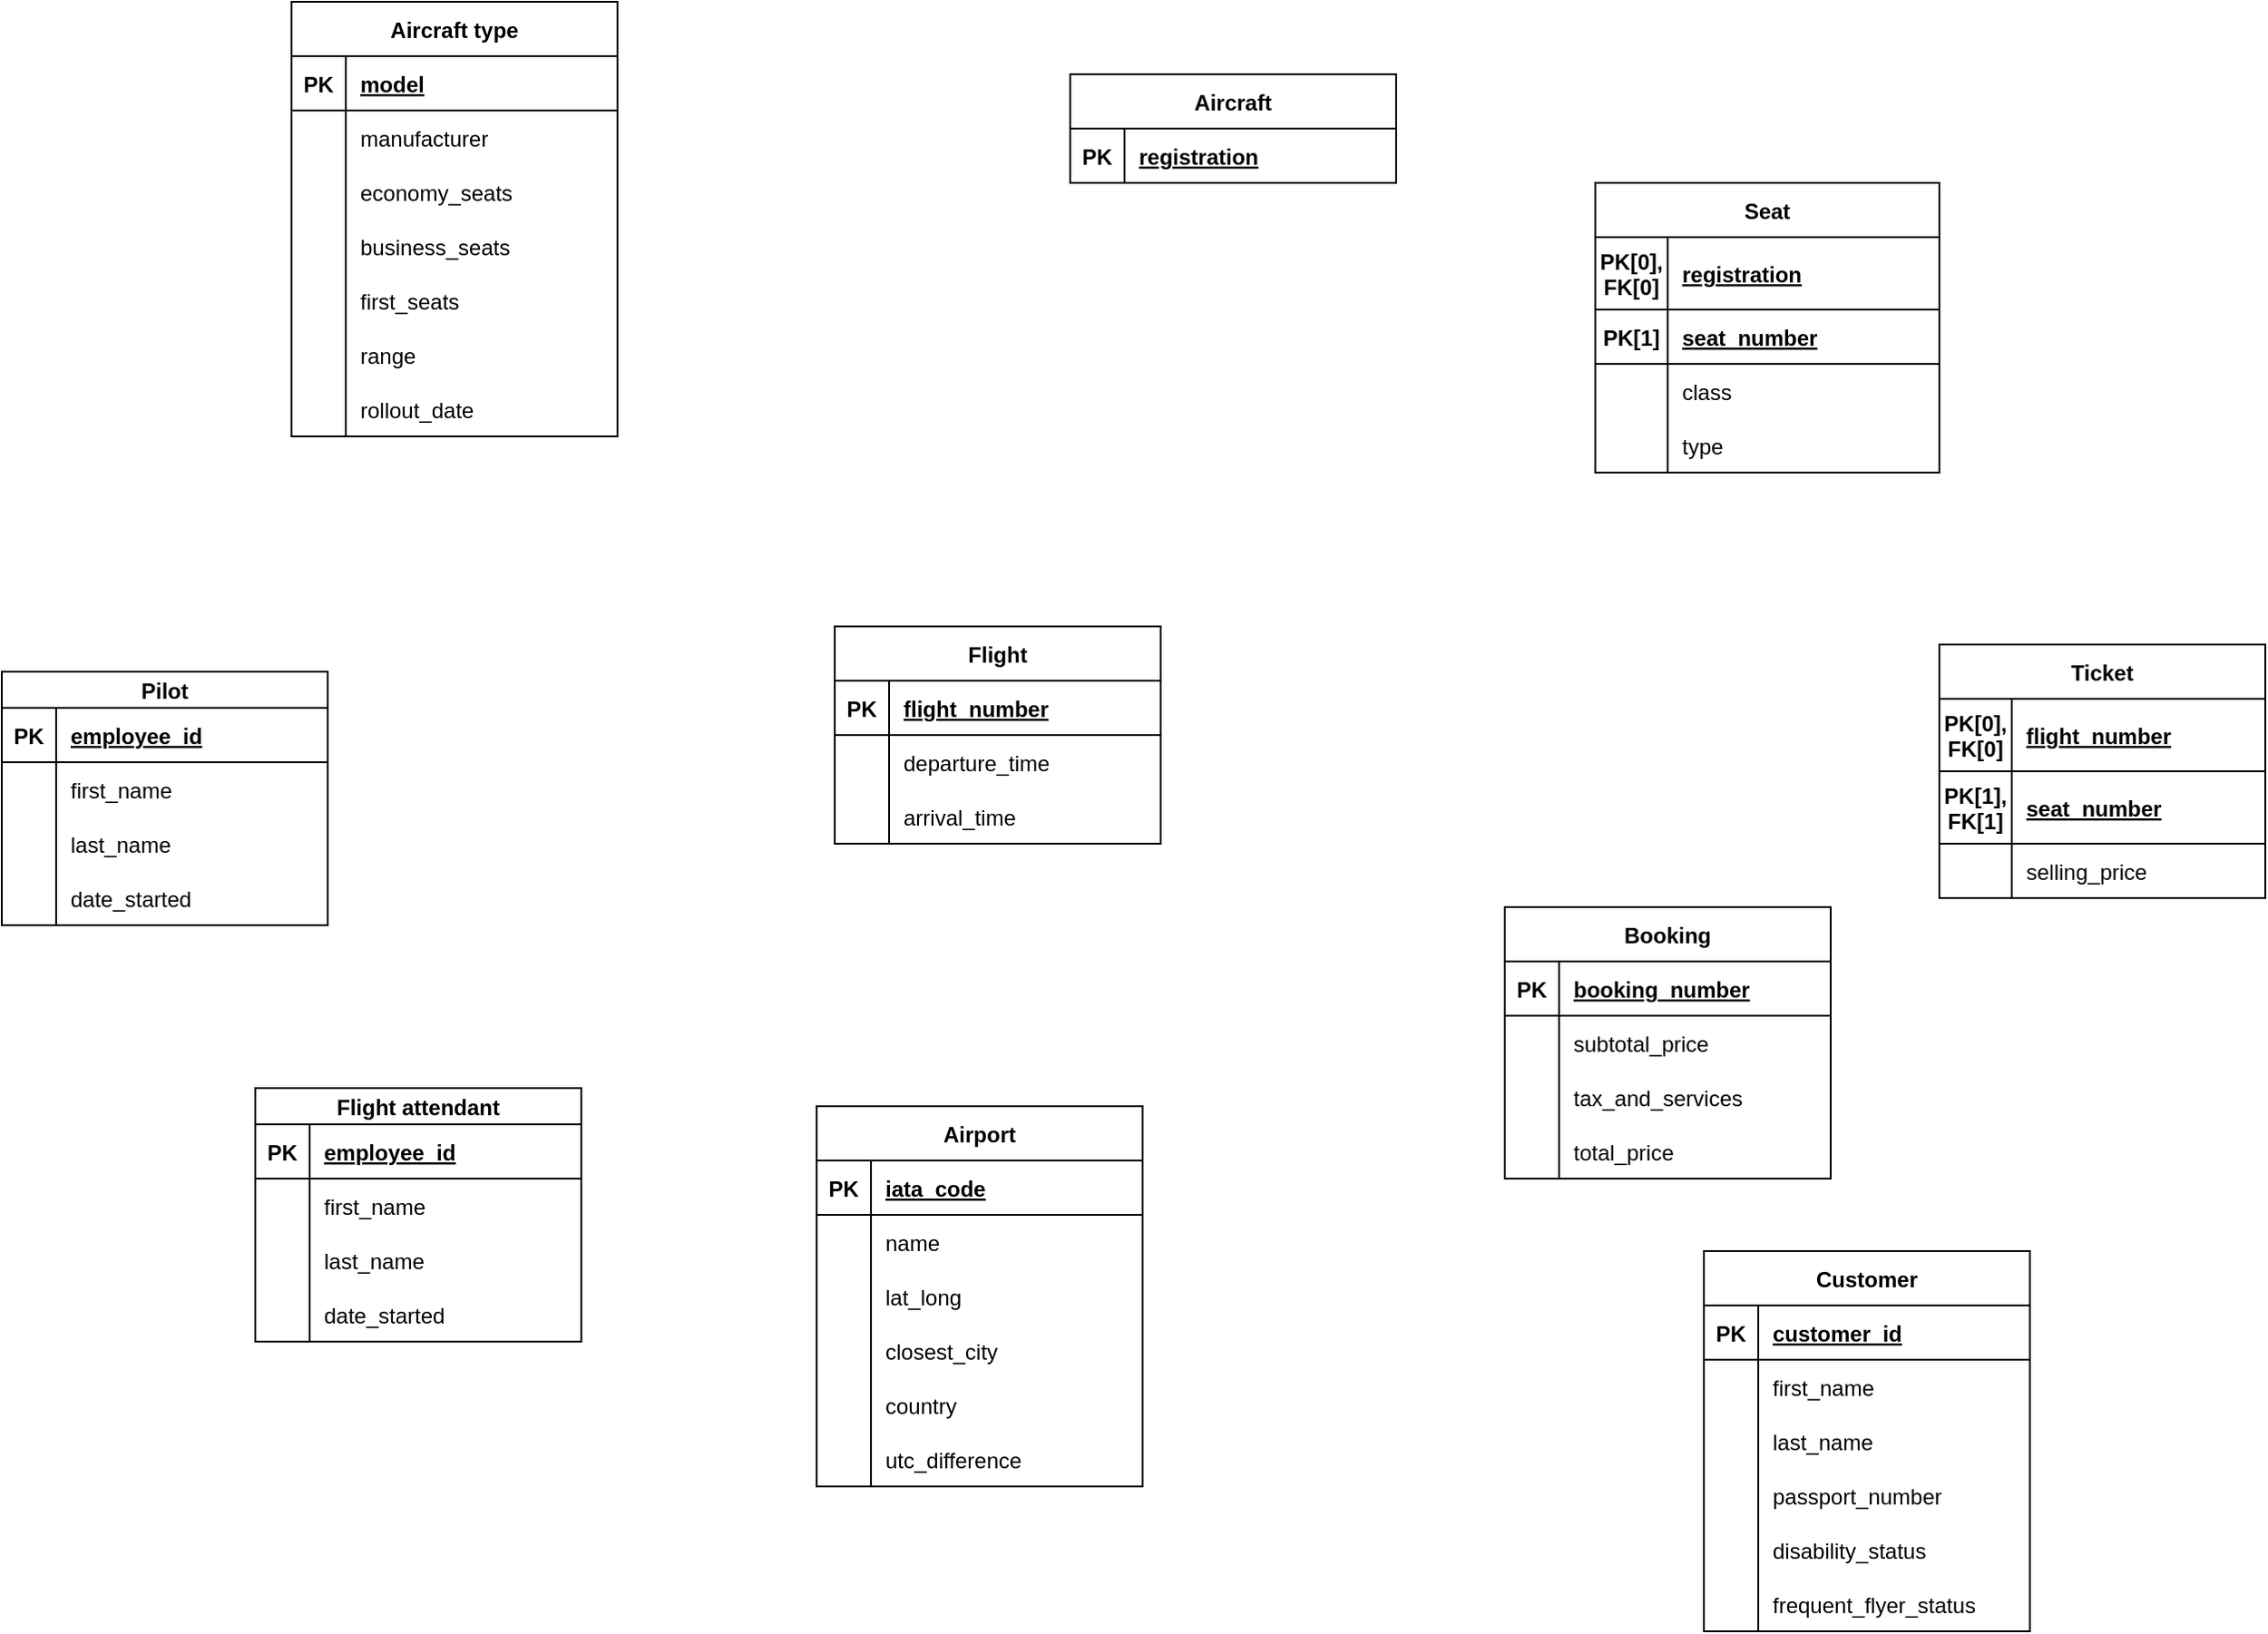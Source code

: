 <mxfile version="13.8.0" type="github">
  <diagram id="R2lEEEUBdFMjLlhIrx00" name="Page-1">
    <mxGraphModel dx="1206" dy="675" grid="1" gridSize="10" guides="1" tooltips="1" connect="1" arrows="1" fold="1" page="1" pageScale="1" pageWidth="1654" pageHeight="1169" math="0" shadow="0" extFonts="Permanent Marker^https://fonts.googleapis.com/css?family=Permanent+Marker">
      <root>
        <mxCell id="0" />
        <mxCell id="1" parent="0" />
        <mxCell id="omaE2LV8dUg3B53Vwz0E-132" value="Ticket" style="shape=table;startSize=30;container=1;collapsible=1;childLayout=tableLayout;fixedRows=1;rowLines=0;fontStyle=1;align=center;resizeLast=1;" vertex="1" parent="1">
          <mxGeometry x="1390" y="595" width="180" height="140" as="geometry" />
        </mxCell>
        <mxCell id="omaE2LV8dUg3B53Vwz0E-133" value="" style="shape=partialRectangle;collapsible=0;dropTarget=0;pointerEvents=0;fillColor=none;top=0;left=0;bottom=1;right=0;points=[[0,0.5],[1,0.5]];portConstraint=eastwest;" vertex="1" parent="omaE2LV8dUg3B53Vwz0E-132">
          <mxGeometry y="30" width="180" height="40" as="geometry" />
        </mxCell>
        <mxCell id="omaE2LV8dUg3B53Vwz0E-134" value="PK[0],&#xa;FK[0]" style="shape=partialRectangle;connectable=0;fillColor=none;top=0;left=0;bottom=0;right=0;fontStyle=1;overflow=hidden;" vertex="1" parent="omaE2LV8dUg3B53Vwz0E-133">
          <mxGeometry width="40" height="40" as="geometry" />
        </mxCell>
        <mxCell id="omaE2LV8dUg3B53Vwz0E-135" value="flight_number" style="shape=partialRectangle;connectable=0;fillColor=none;top=0;left=0;bottom=0;right=0;align=left;spacingLeft=6;fontStyle=5;overflow=hidden;" vertex="1" parent="omaE2LV8dUg3B53Vwz0E-133">
          <mxGeometry x="40" width="140" height="40" as="geometry" />
        </mxCell>
        <mxCell id="omaE2LV8dUg3B53Vwz0E-148" style="shape=partialRectangle;collapsible=0;dropTarget=0;pointerEvents=0;fillColor=none;top=0;left=0;bottom=1;right=0;points=[[0,0.5],[1,0.5]];portConstraint=eastwest;" vertex="1" parent="omaE2LV8dUg3B53Vwz0E-132">
          <mxGeometry y="70" width="180" height="40" as="geometry" />
        </mxCell>
        <mxCell id="omaE2LV8dUg3B53Vwz0E-149" value="PK[1],&#xa;FK[1]" style="shape=partialRectangle;connectable=0;fillColor=none;top=0;left=0;bottom=0;right=0;fontStyle=1;overflow=hidden;" vertex="1" parent="omaE2LV8dUg3B53Vwz0E-148">
          <mxGeometry width="40" height="40" as="geometry" />
        </mxCell>
        <mxCell id="omaE2LV8dUg3B53Vwz0E-150" value="seat_number" style="shape=partialRectangle;connectable=0;fillColor=none;top=0;left=0;bottom=0;right=0;align=left;spacingLeft=6;fontStyle=5;overflow=hidden;" vertex="1" parent="omaE2LV8dUg3B53Vwz0E-148">
          <mxGeometry x="40" width="140" height="40" as="geometry" />
        </mxCell>
        <mxCell id="omaE2LV8dUg3B53Vwz0E-136" value="" style="shape=partialRectangle;collapsible=0;dropTarget=0;pointerEvents=0;fillColor=none;top=0;left=0;bottom=0;right=0;points=[[0,0.5],[1,0.5]];portConstraint=eastwest;" vertex="1" parent="omaE2LV8dUg3B53Vwz0E-132">
          <mxGeometry y="110" width="180" height="30" as="geometry" />
        </mxCell>
        <mxCell id="omaE2LV8dUg3B53Vwz0E-137" value="" style="shape=partialRectangle;connectable=0;fillColor=none;top=0;left=0;bottom=0;right=0;editable=1;overflow=hidden;" vertex="1" parent="omaE2LV8dUg3B53Vwz0E-136">
          <mxGeometry width="40" height="30" as="geometry" />
        </mxCell>
        <mxCell id="omaE2LV8dUg3B53Vwz0E-138" value="selling_price" style="shape=partialRectangle;connectable=0;fillColor=none;top=0;left=0;bottom=0;right=0;align=left;spacingLeft=6;overflow=hidden;" vertex="1" parent="omaE2LV8dUg3B53Vwz0E-136">
          <mxGeometry x="40" width="140" height="30" as="geometry" />
        </mxCell>
        <mxCell id="omaE2LV8dUg3B53Vwz0E-151" value="Booking" style="shape=table;startSize=30;container=1;collapsible=1;childLayout=tableLayout;fixedRows=1;rowLines=0;fontStyle=1;align=center;resizeLast=1;" vertex="1" parent="1">
          <mxGeometry x="1150" y="740" width="180" height="150" as="geometry" />
        </mxCell>
        <mxCell id="omaE2LV8dUg3B53Vwz0E-152" value="" style="shape=partialRectangle;collapsible=0;dropTarget=0;pointerEvents=0;fillColor=none;top=0;left=0;bottom=1;right=0;points=[[0,0.5],[1,0.5]];portConstraint=eastwest;" vertex="1" parent="omaE2LV8dUg3B53Vwz0E-151">
          <mxGeometry y="30" width="180" height="30" as="geometry" />
        </mxCell>
        <mxCell id="omaE2LV8dUg3B53Vwz0E-153" value="PK" style="shape=partialRectangle;connectable=0;fillColor=none;top=0;left=0;bottom=0;right=0;fontStyle=1;overflow=hidden;" vertex="1" parent="omaE2LV8dUg3B53Vwz0E-152">
          <mxGeometry width="30" height="30" as="geometry" />
        </mxCell>
        <mxCell id="omaE2LV8dUg3B53Vwz0E-154" value="booking_number" style="shape=partialRectangle;connectable=0;fillColor=none;top=0;left=0;bottom=0;right=0;align=left;spacingLeft=6;fontStyle=5;overflow=hidden;" vertex="1" parent="omaE2LV8dUg3B53Vwz0E-152">
          <mxGeometry x="30" width="150" height="30" as="geometry" />
        </mxCell>
        <mxCell id="omaE2LV8dUg3B53Vwz0E-155" value="" style="shape=partialRectangle;collapsible=0;dropTarget=0;pointerEvents=0;fillColor=none;top=0;left=0;bottom=0;right=0;points=[[0,0.5],[1,0.5]];portConstraint=eastwest;" vertex="1" parent="omaE2LV8dUg3B53Vwz0E-151">
          <mxGeometry y="60" width="180" height="30" as="geometry" />
        </mxCell>
        <mxCell id="omaE2LV8dUg3B53Vwz0E-156" value="" style="shape=partialRectangle;connectable=0;fillColor=none;top=0;left=0;bottom=0;right=0;editable=1;overflow=hidden;" vertex="1" parent="omaE2LV8dUg3B53Vwz0E-155">
          <mxGeometry width="30" height="30" as="geometry" />
        </mxCell>
        <mxCell id="omaE2LV8dUg3B53Vwz0E-157" value="subtotal_price" style="shape=partialRectangle;connectable=0;fillColor=none;top=0;left=0;bottom=0;right=0;align=left;spacingLeft=6;overflow=hidden;" vertex="1" parent="omaE2LV8dUg3B53Vwz0E-155">
          <mxGeometry x="30" width="150" height="30" as="geometry" />
        </mxCell>
        <mxCell id="omaE2LV8dUg3B53Vwz0E-158" value="" style="shape=partialRectangle;collapsible=0;dropTarget=0;pointerEvents=0;fillColor=none;top=0;left=0;bottom=0;right=0;points=[[0,0.5],[1,0.5]];portConstraint=eastwest;" vertex="1" parent="omaE2LV8dUg3B53Vwz0E-151">
          <mxGeometry y="90" width="180" height="30" as="geometry" />
        </mxCell>
        <mxCell id="omaE2LV8dUg3B53Vwz0E-159" value="" style="shape=partialRectangle;connectable=0;fillColor=none;top=0;left=0;bottom=0;right=0;editable=1;overflow=hidden;" vertex="1" parent="omaE2LV8dUg3B53Vwz0E-158">
          <mxGeometry width="30" height="30" as="geometry" />
        </mxCell>
        <mxCell id="omaE2LV8dUg3B53Vwz0E-160" value="tax_and_services" style="shape=partialRectangle;connectable=0;fillColor=none;top=0;left=0;bottom=0;right=0;align=left;spacingLeft=6;overflow=hidden;" vertex="1" parent="omaE2LV8dUg3B53Vwz0E-158">
          <mxGeometry x="30" width="150" height="30" as="geometry" />
        </mxCell>
        <mxCell id="omaE2LV8dUg3B53Vwz0E-161" value="" style="shape=partialRectangle;collapsible=0;dropTarget=0;pointerEvents=0;fillColor=none;top=0;left=0;bottom=0;right=0;points=[[0,0.5],[1,0.5]];portConstraint=eastwest;" vertex="1" parent="omaE2LV8dUg3B53Vwz0E-151">
          <mxGeometry y="120" width="180" height="30" as="geometry" />
        </mxCell>
        <mxCell id="omaE2LV8dUg3B53Vwz0E-162" value="" style="shape=partialRectangle;connectable=0;fillColor=none;top=0;left=0;bottom=0;right=0;editable=1;overflow=hidden;" vertex="1" parent="omaE2LV8dUg3B53Vwz0E-161">
          <mxGeometry width="30" height="30" as="geometry" />
        </mxCell>
        <mxCell id="omaE2LV8dUg3B53Vwz0E-163" value="total_price" style="shape=partialRectangle;connectable=0;fillColor=none;top=0;left=0;bottom=0;right=0;align=left;spacingLeft=6;overflow=hidden;" vertex="1" parent="omaE2LV8dUg3B53Vwz0E-161">
          <mxGeometry x="30" width="150" height="30" as="geometry" />
        </mxCell>
        <mxCell id="omaE2LV8dUg3B53Vwz0E-70" value="Aircraft" style="shape=table;startSize=30;container=1;collapsible=1;childLayout=tableLayout;fixedRows=1;rowLines=0;fontStyle=1;align=center;resizeLast=1;" vertex="1" parent="1">
          <mxGeometry x="910" y="280" width="180" height="60" as="geometry" />
        </mxCell>
        <mxCell id="omaE2LV8dUg3B53Vwz0E-71" value="" style="shape=partialRectangle;collapsible=0;dropTarget=0;pointerEvents=0;fillColor=none;top=0;left=0;bottom=1;right=0;points=[[0,0.5],[1,0.5]];portConstraint=eastwest;" vertex="1" parent="omaE2LV8dUg3B53Vwz0E-70">
          <mxGeometry y="30" width="180" height="30" as="geometry" />
        </mxCell>
        <mxCell id="omaE2LV8dUg3B53Vwz0E-72" value="PK" style="shape=partialRectangle;connectable=0;fillColor=none;top=0;left=0;bottom=0;right=0;fontStyle=1;overflow=hidden;" vertex="1" parent="omaE2LV8dUg3B53Vwz0E-71">
          <mxGeometry width="30" height="30" as="geometry" />
        </mxCell>
        <mxCell id="omaE2LV8dUg3B53Vwz0E-73" value="registration" style="shape=partialRectangle;connectable=0;fillColor=none;top=0;left=0;bottom=0;right=0;align=left;spacingLeft=6;fontStyle=5;overflow=hidden;" vertex="1" parent="omaE2LV8dUg3B53Vwz0E-71">
          <mxGeometry x="30" width="150" height="30" as="geometry" />
        </mxCell>
        <mxCell id="omaE2LV8dUg3B53Vwz0E-51" value="Aircraft type" style="shape=table;startSize=30;container=1;collapsible=1;childLayout=tableLayout;fixedRows=1;rowLines=0;fontStyle=1;align=center;resizeLast=1;" vertex="1" parent="1">
          <mxGeometry x="480" y="240" width="180" height="240" as="geometry" />
        </mxCell>
        <mxCell id="omaE2LV8dUg3B53Vwz0E-52" value="" style="shape=partialRectangle;collapsible=0;dropTarget=0;pointerEvents=0;fillColor=none;top=0;left=0;bottom=1;right=0;points=[[0,0.5],[1,0.5]];portConstraint=eastwest;" vertex="1" parent="omaE2LV8dUg3B53Vwz0E-51">
          <mxGeometry y="30" width="180" height="30" as="geometry" />
        </mxCell>
        <mxCell id="omaE2LV8dUg3B53Vwz0E-53" value="PK" style="shape=partialRectangle;connectable=0;fillColor=none;top=0;left=0;bottom=0;right=0;fontStyle=1;overflow=hidden;" vertex="1" parent="omaE2LV8dUg3B53Vwz0E-52">
          <mxGeometry width="30" height="30" as="geometry" />
        </mxCell>
        <mxCell id="omaE2LV8dUg3B53Vwz0E-54" value="model" style="shape=partialRectangle;connectable=0;fillColor=none;top=0;left=0;bottom=0;right=0;align=left;spacingLeft=6;fontStyle=5;overflow=hidden;" vertex="1" parent="omaE2LV8dUg3B53Vwz0E-52">
          <mxGeometry x="30" width="150" height="30" as="geometry" />
        </mxCell>
        <mxCell id="omaE2LV8dUg3B53Vwz0E-55" value="" style="shape=partialRectangle;collapsible=0;dropTarget=0;pointerEvents=0;fillColor=none;top=0;left=0;bottom=0;right=0;points=[[0,0.5],[1,0.5]];portConstraint=eastwest;" vertex="1" parent="omaE2LV8dUg3B53Vwz0E-51">
          <mxGeometry y="60" width="180" height="30" as="geometry" />
        </mxCell>
        <mxCell id="omaE2LV8dUg3B53Vwz0E-56" value="" style="shape=partialRectangle;connectable=0;fillColor=none;top=0;left=0;bottom=0;right=0;editable=1;overflow=hidden;" vertex="1" parent="omaE2LV8dUg3B53Vwz0E-55">
          <mxGeometry width="30" height="30" as="geometry" />
        </mxCell>
        <mxCell id="omaE2LV8dUg3B53Vwz0E-57" value="manufacturer" style="shape=partialRectangle;connectable=0;fillColor=none;top=0;left=0;bottom=0;right=0;align=left;spacingLeft=6;overflow=hidden;" vertex="1" parent="omaE2LV8dUg3B53Vwz0E-55">
          <mxGeometry x="30" width="150" height="30" as="geometry" />
        </mxCell>
        <mxCell id="omaE2LV8dUg3B53Vwz0E-58" value="" style="shape=partialRectangle;collapsible=0;dropTarget=0;pointerEvents=0;fillColor=none;top=0;left=0;bottom=0;right=0;points=[[0,0.5],[1,0.5]];portConstraint=eastwest;" vertex="1" parent="omaE2LV8dUg3B53Vwz0E-51">
          <mxGeometry y="90" width="180" height="30" as="geometry" />
        </mxCell>
        <mxCell id="omaE2LV8dUg3B53Vwz0E-59" value="" style="shape=partialRectangle;connectable=0;fillColor=none;top=0;left=0;bottom=0;right=0;editable=1;overflow=hidden;" vertex="1" parent="omaE2LV8dUg3B53Vwz0E-58">
          <mxGeometry width="30" height="30" as="geometry" />
        </mxCell>
        <mxCell id="omaE2LV8dUg3B53Vwz0E-60" value="economy_seats" style="shape=partialRectangle;connectable=0;fillColor=none;top=0;left=0;bottom=0;right=0;align=left;spacingLeft=6;overflow=hidden;" vertex="1" parent="omaE2LV8dUg3B53Vwz0E-58">
          <mxGeometry x="30" width="150" height="30" as="geometry" />
        </mxCell>
        <mxCell id="omaE2LV8dUg3B53Vwz0E-61" value="" style="shape=partialRectangle;collapsible=0;dropTarget=0;pointerEvents=0;fillColor=none;top=0;left=0;bottom=0;right=0;points=[[0,0.5],[1,0.5]];portConstraint=eastwest;" vertex="1" parent="omaE2LV8dUg3B53Vwz0E-51">
          <mxGeometry y="120" width="180" height="30" as="geometry" />
        </mxCell>
        <mxCell id="omaE2LV8dUg3B53Vwz0E-62" value="" style="shape=partialRectangle;connectable=0;fillColor=none;top=0;left=0;bottom=0;right=0;editable=1;overflow=hidden;" vertex="1" parent="omaE2LV8dUg3B53Vwz0E-61">
          <mxGeometry width="30" height="30" as="geometry" />
        </mxCell>
        <mxCell id="omaE2LV8dUg3B53Vwz0E-63" value="business_seats" style="shape=partialRectangle;connectable=0;fillColor=none;top=0;left=0;bottom=0;right=0;align=left;spacingLeft=6;overflow=hidden;" vertex="1" parent="omaE2LV8dUg3B53Vwz0E-61">
          <mxGeometry x="30" width="150" height="30" as="geometry" />
        </mxCell>
        <mxCell id="omaE2LV8dUg3B53Vwz0E-64" style="shape=partialRectangle;collapsible=0;dropTarget=0;pointerEvents=0;fillColor=none;top=0;left=0;bottom=0;right=0;points=[[0,0.5],[1,0.5]];portConstraint=eastwest;" vertex="1" parent="omaE2LV8dUg3B53Vwz0E-51">
          <mxGeometry y="150" width="180" height="30" as="geometry" />
        </mxCell>
        <mxCell id="omaE2LV8dUg3B53Vwz0E-65" style="shape=partialRectangle;connectable=0;fillColor=none;top=0;left=0;bottom=0;right=0;editable=1;overflow=hidden;" vertex="1" parent="omaE2LV8dUg3B53Vwz0E-64">
          <mxGeometry width="30" height="30" as="geometry" />
        </mxCell>
        <mxCell id="omaE2LV8dUg3B53Vwz0E-66" value="first_seats" style="shape=partialRectangle;connectable=0;fillColor=none;top=0;left=0;bottom=0;right=0;align=left;spacingLeft=6;overflow=hidden;" vertex="1" parent="omaE2LV8dUg3B53Vwz0E-64">
          <mxGeometry x="30" width="150" height="30" as="geometry" />
        </mxCell>
        <mxCell id="omaE2LV8dUg3B53Vwz0E-67" style="shape=partialRectangle;collapsible=0;dropTarget=0;pointerEvents=0;fillColor=none;top=0;left=0;bottom=0;right=0;points=[[0,0.5],[1,0.5]];portConstraint=eastwest;" vertex="1" parent="omaE2LV8dUg3B53Vwz0E-51">
          <mxGeometry y="180" width="180" height="30" as="geometry" />
        </mxCell>
        <mxCell id="omaE2LV8dUg3B53Vwz0E-68" style="shape=partialRectangle;connectable=0;fillColor=none;top=0;left=0;bottom=0;right=0;editable=1;overflow=hidden;" vertex="1" parent="omaE2LV8dUg3B53Vwz0E-67">
          <mxGeometry width="30" height="30" as="geometry" />
        </mxCell>
        <mxCell id="omaE2LV8dUg3B53Vwz0E-69" value="range" style="shape=partialRectangle;connectable=0;fillColor=none;top=0;left=0;bottom=0;right=0;align=left;spacingLeft=6;overflow=hidden;" vertex="1" parent="omaE2LV8dUg3B53Vwz0E-67">
          <mxGeometry x="30" width="150" height="30" as="geometry" />
        </mxCell>
        <mxCell id="omaE2LV8dUg3B53Vwz0E-109" style="shape=partialRectangle;collapsible=0;dropTarget=0;pointerEvents=0;fillColor=none;top=0;left=0;bottom=0;right=0;points=[[0,0.5],[1,0.5]];portConstraint=eastwest;" vertex="1" parent="omaE2LV8dUg3B53Vwz0E-51">
          <mxGeometry y="210" width="180" height="30" as="geometry" />
        </mxCell>
        <mxCell id="omaE2LV8dUg3B53Vwz0E-110" style="shape=partialRectangle;connectable=0;fillColor=none;top=0;left=0;bottom=0;right=0;editable=1;overflow=hidden;" vertex="1" parent="omaE2LV8dUg3B53Vwz0E-109">
          <mxGeometry width="30" height="30" as="geometry" />
        </mxCell>
        <mxCell id="omaE2LV8dUg3B53Vwz0E-111" value="rollout_date" style="shape=partialRectangle;connectable=0;fillColor=none;top=0;left=0;bottom=0;right=0;align=left;spacingLeft=6;overflow=hidden;" vertex="1" parent="omaE2LV8dUg3B53Vwz0E-109">
          <mxGeometry x="30" width="150" height="30" as="geometry" />
        </mxCell>
        <mxCell id="omaE2LV8dUg3B53Vwz0E-164" value="Customer" style="shape=table;startSize=30;container=1;collapsible=1;childLayout=tableLayout;fixedRows=1;rowLines=0;fontStyle=1;align=center;resizeLast=1;" vertex="1" parent="1">
          <mxGeometry x="1260" y="930" width="180" height="210" as="geometry" />
        </mxCell>
        <mxCell id="omaE2LV8dUg3B53Vwz0E-165" value="" style="shape=partialRectangle;collapsible=0;dropTarget=0;pointerEvents=0;fillColor=none;top=0;left=0;bottom=1;right=0;points=[[0,0.5],[1,0.5]];portConstraint=eastwest;" vertex="1" parent="omaE2LV8dUg3B53Vwz0E-164">
          <mxGeometry y="30" width="180" height="30" as="geometry" />
        </mxCell>
        <mxCell id="omaE2LV8dUg3B53Vwz0E-166" value="PK" style="shape=partialRectangle;connectable=0;fillColor=none;top=0;left=0;bottom=0;right=0;fontStyle=1;overflow=hidden;" vertex="1" parent="omaE2LV8dUg3B53Vwz0E-165">
          <mxGeometry width="30" height="30" as="geometry" />
        </mxCell>
        <mxCell id="omaE2LV8dUg3B53Vwz0E-167" value="customer_id" style="shape=partialRectangle;connectable=0;fillColor=none;top=0;left=0;bottom=0;right=0;align=left;spacingLeft=6;fontStyle=5;overflow=hidden;" vertex="1" parent="omaE2LV8dUg3B53Vwz0E-165">
          <mxGeometry x="30" width="150" height="30" as="geometry" />
        </mxCell>
        <mxCell id="omaE2LV8dUg3B53Vwz0E-168" value="" style="shape=partialRectangle;collapsible=0;dropTarget=0;pointerEvents=0;fillColor=none;top=0;left=0;bottom=0;right=0;points=[[0,0.5],[1,0.5]];portConstraint=eastwest;" vertex="1" parent="omaE2LV8dUg3B53Vwz0E-164">
          <mxGeometry y="60" width="180" height="30" as="geometry" />
        </mxCell>
        <mxCell id="omaE2LV8dUg3B53Vwz0E-169" value="" style="shape=partialRectangle;connectable=0;fillColor=none;top=0;left=0;bottom=0;right=0;editable=1;overflow=hidden;" vertex="1" parent="omaE2LV8dUg3B53Vwz0E-168">
          <mxGeometry width="30" height="30" as="geometry" />
        </mxCell>
        <mxCell id="omaE2LV8dUg3B53Vwz0E-170" value="first_name" style="shape=partialRectangle;connectable=0;fillColor=none;top=0;left=0;bottom=0;right=0;align=left;spacingLeft=6;overflow=hidden;" vertex="1" parent="omaE2LV8dUg3B53Vwz0E-168">
          <mxGeometry x="30" width="150" height="30" as="geometry" />
        </mxCell>
        <mxCell id="omaE2LV8dUg3B53Vwz0E-171" value="" style="shape=partialRectangle;collapsible=0;dropTarget=0;pointerEvents=0;fillColor=none;top=0;left=0;bottom=0;right=0;points=[[0,0.5],[1,0.5]];portConstraint=eastwest;" vertex="1" parent="omaE2LV8dUg3B53Vwz0E-164">
          <mxGeometry y="90" width="180" height="30" as="geometry" />
        </mxCell>
        <mxCell id="omaE2LV8dUg3B53Vwz0E-172" value="" style="shape=partialRectangle;connectable=0;fillColor=none;top=0;left=0;bottom=0;right=0;editable=1;overflow=hidden;" vertex="1" parent="omaE2LV8dUg3B53Vwz0E-171">
          <mxGeometry width="30" height="30" as="geometry" />
        </mxCell>
        <mxCell id="omaE2LV8dUg3B53Vwz0E-173" value="last_name" style="shape=partialRectangle;connectable=0;fillColor=none;top=0;left=0;bottom=0;right=0;align=left;spacingLeft=6;overflow=hidden;" vertex="1" parent="omaE2LV8dUg3B53Vwz0E-171">
          <mxGeometry x="30" width="150" height="30" as="geometry" />
        </mxCell>
        <mxCell id="omaE2LV8dUg3B53Vwz0E-174" value="" style="shape=partialRectangle;collapsible=0;dropTarget=0;pointerEvents=0;fillColor=none;top=0;left=0;bottom=0;right=0;points=[[0,0.5],[1,0.5]];portConstraint=eastwest;" vertex="1" parent="omaE2LV8dUg3B53Vwz0E-164">
          <mxGeometry y="120" width="180" height="30" as="geometry" />
        </mxCell>
        <mxCell id="omaE2LV8dUg3B53Vwz0E-175" value="" style="shape=partialRectangle;connectable=0;fillColor=none;top=0;left=0;bottom=0;right=0;editable=1;overflow=hidden;" vertex="1" parent="omaE2LV8dUg3B53Vwz0E-174">
          <mxGeometry width="30" height="30" as="geometry" />
        </mxCell>
        <mxCell id="omaE2LV8dUg3B53Vwz0E-176" value="passport_number" style="shape=partialRectangle;connectable=0;fillColor=none;top=0;left=0;bottom=0;right=0;align=left;spacingLeft=6;overflow=hidden;" vertex="1" parent="omaE2LV8dUg3B53Vwz0E-174">
          <mxGeometry x="30" width="150" height="30" as="geometry" />
        </mxCell>
        <mxCell id="omaE2LV8dUg3B53Vwz0E-177" style="shape=partialRectangle;collapsible=0;dropTarget=0;pointerEvents=0;fillColor=none;top=0;left=0;bottom=0;right=0;points=[[0,0.5],[1,0.5]];portConstraint=eastwest;" vertex="1" parent="omaE2LV8dUg3B53Vwz0E-164">
          <mxGeometry y="150" width="180" height="30" as="geometry" />
        </mxCell>
        <mxCell id="omaE2LV8dUg3B53Vwz0E-178" style="shape=partialRectangle;connectable=0;fillColor=none;top=0;left=0;bottom=0;right=0;editable=1;overflow=hidden;" vertex="1" parent="omaE2LV8dUg3B53Vwz0E-177">
          <mxGeometry width="30" height="30" as="geometry" />
        </mxCell>
        <mxCell id="omaE2LV8dUg3B53Vwz0E-179" value="disability_status" style="shape=partialRectangle;connectable=0;fillColor=none;top=0;left=0;bottom=0;right=0;align=left;spacingLeft=6;overflow=hidden;" vertex="1" parent="omaE2LV8dUg3B53Vwz0E-177">
          <mxGeometry x="30" width="150" height="30" as="geometry" />
        </mxCell>
        <mxCell id="omaE2LV8dUg3B53Vwz0E-180" style="shape=partialRectangle;collapsible=0;dropTarget=0;pointerEvents=0;fillColor=none;top=0;left=0;bottom=0;right=0;points=[[0,0.5],[1,0.5]];portConstraint=eastwest;" vertex="1" parent="omaE2LV8dUg3B53Vwz0E-164">
          <mxGeometry y="180" width="180" height="30" as="geometry" />
        </mxCell>
        <mxCell id="omaE2LV8dUg3B53Vwz0E-181" style="shape=partialRectangle;connectable=0;fillColor=none;top=0;left=0;bottom=0;right=0;editable=1;overflow=hidden;" vertex="1" parent="omaE2LV8dUg3B53Vwz0E-180">
          <mxGeometry width="30" height="30" as="geometry" />
        </mxCell>
        <mxCell id="omaE2LV8dUg3B53Vwz0E-182" value="frequent_flyer_status" style="shape=partialRectangle;connectable=0;fillColor=none;top=0;left=0;bottom=0;right=0;align=left;spacingLeft=6;overflow=hidden;" vertex="1" parent="omaE2LV8dUg3B53Vwz0E-180">
          <mxGeometry x="30" width="150" height="30" as="geometry" />
        </mxCell>
        <mxCell id="omaE2LV8dUg3B53Vwz0E-4" value="Flight" style="shape=table;startSize=30;container=1;collapsible=1;childLayout=tableLayout;fixedRows=1;rowLines=0;fontStyle=1;align=center;resizeLast=1;" vertex="1" parent="1">
          <mxGeometry x="780" y="585" width="180" height="120" as="geometry" />
        </mxCell>
        <mxCell id="omaE2LV8dUg3B53Vwz0E-5" value="" style="shape=partialRectangle;collapsible=0;dropTarget=0;pointerEvents=0;fillColor=none;top=0;left=0;bottom=1;right=0;points=[[0,0.5],[1,0.5]];portConstraint=eastwest;" vertex="1" parent="omaE2LV8dUg3B53Vwz0E-4">
          <mxGeometry y="30" width="180" height="30" as="geometry" />
        </mxCell>
        <mxCell id="omaE2LV8dUg3B53Vwz0E-6" value="PK" style="shape=partialRectangle;connectable=0;fillColor=none;top=0;left=0;bottom=0;right=0;fontStyle=1;overflow=hidden;" vertex="1" parent="omaE2LV8dUg3B53Vwz0E-5">
          <mxGeometry width="30" height="30" as="geometry" />
        </mxCell>
        <mxCell id="omaE2LV8dUg3B53Vwz0E-7" value="flight_number" style="shape=partialRectangle;connectable=0;fillColor=none;top=0;left=0;bottom=0;right=0;align=left;spacingLeft=6;fontStyle=5;overflow=hidden;" vertex="1" parent="omaE2LV8dUg3B53Vwz0E-5">
          <mxGeometry x="30" width="150" height="30" as="geometry" />
        </mxCell>
        <mxCell id="omaE2LV8dUg3B53Vwz0E-8" value="" style="shape=partialRectangle;collapsible=0;dropTarget=0;pointerEvents=0;fillColor=none;top=0;left=0;bottom=0;right=0;points=[[0,0.5],[1,0.5]];portConstraint=eastwest;" vertex="1" parent="omaE2LV8dUg3B53Vwz0E-4">
          <mxGeometry y="60" width="180" height="30" as="geometry" />
        </mxCell>
        <mxCell id="omaE2LV8dUg3B53Vwz0E-9" value="" style="shape=partialRectangle;connectable=0;fillColor=none;top=0;left=0;bottom=0;right=0;editable=1;overflow=hidden;" vertex="1" parent="omaE2LV8dUg3B53Vwz0E-8">
          <mxGeometry width="30" height="30" as="geometry" />
        </mxCell>
        <mxCell id="omaE2LV8dUg3B53Vwz0E-10" value="departure_time" style="shape=partialRectangle;connectable=0;fillColor=none;top=0;left=0;bottom=0;right=0;align=left;spacingLeft=6;overflow=hidden;" vertex="1" parent="omaE2LV8dUg3B53Vwz0E-8">
          <mxGeometry x="30" width="150" height="30" as="geometry" />
        </mxCell>
        <mxCell id="omaE2LV8dUg3B53Vwz0E-11" value="" style="shape=partialRectangle;collapsible=0;dropTarget=0;pointerEvents=0;fillColor=none;top=0;left=0;bottom=0;right=0;points=[[0,0.5],[1,0.5]];portConstraint=eastwest;" vertex="1" parent="omaE2LV8dUg3B53Vwz0E-4">
          <mxGeometry y="90" width="180" height="30" as="geometry" />
        </mxCell>
        <mxCell id="omaE2LV8dUg3B53Vwz0E-12" value="" style="shape=partialRectangle;connectable=0;fillColor=none;top=0;left=0;bottom=0;right=0;editable=1;overflow=hidden;" vertex="1" parent="omaE2LV8dUg3B53Vwz0E-11">
          <mxGeometry width="30" height="30" as="geometry" />
        </mxCell>
        <mxCell id="omaE2LV8dUg3B53Vwz0E-13" value="arrival_time" style="shape=partialRectangle;connectable=0;fillColor=none;top=0;left=0;bottom=0;right=0;align=left;spacingLeft=6;overflow=hidden;" vertex="1" parent="omaE2LV8dUg3B53Vwz0E-11">
          <mxGeometry x="30" width="150" height="30" as="geometry" />
        </mxCell>
        <mxCell id="omaE2LV8dUg3B53Vwz0E-113" value="Seat" style="shape=table;startSize=30;container=1;collapsible=1;childLayout=tableLayout;fixedRows=1;rowLines=0;fontStyle=1;align=center;resizeLast=1;" vertex="1" parent="1">
          <mxGeometry x="1200" y="340" width="190" height="160" as="geometry" />
        </mxCell>
        <mxCell id="omaE2LV8dUg3B53Vwz0E-114" value="" style="shape=partialRectangle;collapsible=0;dropTarget=0;pointerEvents=0;fillColor=none;top=0;left=0;bottom=1;right=0;points=[[0,0.5],[1,0.5]];portConstraint=eastwest;" vertex="1" parent="omaE2LV8dUg3B53Vwz0E-113">
          <mxGeometry y="30" width="190" height="40" as="geometry" />
        </mxCell>
        <mxCell id="omaE2LV8dUg3B53Vwz0E-115" value="PK[0],&#xa;FK[0]" style="shape=partialRectangle;connectable=0;fillColor=none;top=0;left=0;bottom=0;right=0;fontStyle=1;overflow=hidden;" vertex="1" parent="omaE2LV8dUg3B53Vwz0E-114">
          <mxGeometry width="40" height="40" as="geometry" />
        </mxCell>
        <mxCell id="omaE2LV8dUg3B53Vwz0E-116" value="registration" style="shape=partialRectangle;connectable=0;fillColor=none;top=0;left=0;bottom=0;right=0;align=left;spacingLeft=6;fontStyle=5;overflow=hidden;" vertex="1" parent="omaE2LV8dUg3B53Vwz0E-114">
          <mxGeometry x="40" width="150" height="40" as="geometry" />
        </mxCell>
        <mxCell id="omaE2LV8dUg3B53Vwz0E-129" style="shape=partialRectangle;collapsible=0;dropTarget=0;pointerEvents=0;fillColor=none;top=0;left=0;bottom=1;right=0;points=[[0,0.5],[1,0.5]];portConstraint=eastwest;" vertex="1" parent="omaE2LV8dUg3B53Vwz0E-113">
          <mxGeometry y="70" width="190" height="30" as="geometry" />
        </mxCell>
        <mxCell id="omaE2LV8dUg3B53Vwz0E-130" value="PK[1]" style="shape=partialRectangle;connectable=0;fillColor=none;top=0;left=0;bottom=0;right=0;fontStyle=1;overflow=hidden;" vertex="1" parent="omaE2LV8dUg3B53Vwz0E-129">
          <mxGeometry width="40" height="30" as="geometry" />
        </mxCell>
        <mxCell id="omaE2LV8dUg3B53Vwz0E-131" value="seat_number" style="shape=partialRectangle;connectable=0;fillColor=none;top=0;left=0;bottom=0;right=0;align=left;spacingLeft=6;fontStyle=5;overflow=hidden;" vertex="1" parent="omaE2LV8dUg3B53Vwz0E-129">
          <mxGeometry x="40" width="150" height="30" as="geometry" />
        </mxCell>
        <mxCell id="omaE2LV8dUg3B53Vwz0E-117" value="" style="shape=partialRectangle;collapsible=0;dropTarget=0;pointerEvents=0;fillColor=none;top=0;left=0;bottom=0;right=0;points=[[0,0.5],[1,0.5]];portConstraint=eastwest;" vertex="1" parent="omaE2LV8dUg3B53Vwz0E-113">
          <mxGeometry y="100" width="190" height="30" as="geometry" />
        </mxCell>
        <mxCell id="omaE2LV8dUg3B53Vwz0E-118" value="" style="shape=partialRectangle;connectable=0;fillColor=none;top=0;left=0;bottom=0;right=0;editable=1;overflow=hidden;" vertex="1" parent="omaE2LV8dUg3B53Vwz0E-117">
          <mxGeometry width="40" height="30" as="geometry" />
        </mxCell>
        <mxCell id="omaE2LV8dUg3B53Vwz0E-119" value="class" style="shape=partialRectangle;connectable=0;fillColor=none;top=0;left=0;bottom=0;right=0;align=left;spacingLeft=6;overflow=hidden;" vertex="1" parent="omaE2LV8dUg3B53Vwz0E-117">
          <mxGeometry x="40" width="150" height="30" as="geometry" />
        </mxCell>
        <mxCell id="omaE2LV8dUg3B53Vwz0E-120" value="" style="shape=partialRectangle;collapsible=0;dropTarget=0;pointerEvents=0;fillColor=none;top=0;left=0;bottom=0;right=0;points=[[0,0.5],[1,0.5]];portConstraint=eastwest;" vertex="1" parent="omaE2LV8dUg3B53Vwz0E-113">
          <mxGeometry y="130" width="190" height="30" as="geometry" />
        </mxCell>
        <mxCell id="omaE2LV8dUg3B53Vwz0E-121" value="" style="shape=partialRectangle;connectable=0;fillColor=none;top=0;left=0;bottom=0;right=0;editable=1;overflow=hidden;" vertex="1" parent="omaE2LV8dUg3B53Vwz0E-120">
          <mxGeometry width="40" height="30" as="geometry" />
        </mxCell>
        <mxCell id="omaE2LV8dUg3B53Vwz0E-122" value="type" style="shape=partialRectangle;connectable=0;fillColor=none;top=0;left=0;bottom=0;right=0;align=left;spacingLeft=6;overflow=hidden;" vertex="1" parent="omaE2LV8dUg3B53Vwz0E-120">
          <mxGeometry x="40" width="150" height="30" as="geometry" />
        </mxCell>
        <mxCell id="omaE2LV8dUg3B53Vwz0E-17" value="Airport" style="shape=table;startSize=30;container=1;collapsible=1;childLayout=tableLayout;fixedRows=1;rowLines=0;fontStyle=1;align=center;resizeLast=1;" vertex="1" parent="1">
          <mxGeometry x="770" y="850" width="180" height="210" as="geometry">
            <mxRectangle x="60" y="310" width="70" height="30" as="alternateBounds" />
          </mxGeometry>
        </mxCell>
        <mxCell id="omaE2LV8dUg3B53Vwz0E-18" value="" style="shape=partialRectangle;collapsible=0;dropTarget=0;pointerEvents=0;fillColor=none;top=0;left=0;bottom=1;right=0;points=[[0,0.5],[1,0.5]];portConstraint=eastwest;" vertex="1" parent="omaE2LV8dUg3B53Vwz0E-17">
          <mxGeometry y="30" width="180" height="30" as="geometry" />
        </mxCell>
        <mxCell id="omaE2LV8dUg3B53Vwz0E-19" value="PK" style="shape=partialRectangle;connectable=0;fillColor=none;top=0;left=0;bottom=0;right=0;fontStyle=1;overflow=hidden;" vertex="1" parent="omaE2LV8dUg3B53Vwz0E-18">
          <mxGeometry width="30" height="30" as="geometry" />
        </mxCell>
        <mxCell id="omaE2LV8dUg3B53Vwz0E-20" value="iata_code" style="shape=partialRectangle;connectable=0;fillColor=none;top=0;left=0;bottom=0;right=0;align=left;spacingLeft=6;fontStyle=5;overflow=hidden;" vertex="1" parent="omaE2LV8dUg3B53Vwz0E-18">
          <mxGeometry x="30" width="150" height="30" as="geometry" />
        </mxCell>
        <mxCell id="omaE2LV8dUg3B53Vwz0E-21" value="" style="shape=partialRectangle;collapsible=0;dropTarget=0;pointerEvents=0;fillColor=none;top=0;left=0;bottom=0;right=0;points=[[0,0.5],[1,0.5]];portConstraint=eastwest;" vertex="1" parent="omaE2LV8dUg3B53Vwz0E-17">
          <mxGeometry y="60" width="180" height="30" as="geometry" />
        </mxCell>
        <mxCell id="omaE2LV8dUg3B53Vwz0E-22" value="" style="shape=partialRectangle;connectable=0;fillColor=none;top=0;left=0;bottom=0;right=0;editable=1;overflow=hidden;" vertex="1" parent="omaE2LV8dUg3B53Vwz0E-21">
          <mxGeometry width="30" height="30" as="geometry" />
        </mxCell>
        <mxCell id="omaE2LV8dUg3B53Vwz0E-23" value="name" style="shape=partialRectangle;connectable=0;fillColor=none;top=0;left=0;bottom=0;right=0;align=left;spacingLeft=6;overflow=hidden;" vertex="1" parent="omaE2LV8dUg3B53Vwz0E-21">
          <mxGeometry x="30" width="150" height="30" as="geometry" />
        </mxCell>
        <mxCell id="omaE2LV8dUg3B53Vwz0E-27" value="" style="shape=partialRectangle;collapsible=0;dropTarget=0;pointerEvents=0;fillColor=none;top=0;left=0;bottom=0;right=0;points=[[0,0.5],[1,0.5]];portConstraint=eastwest;" vertex="1" parent="omaE2LV8dUg3B53Vwz0E-17">
          <mxGeometry y="90" width="180" height="30" as="geometry" />
        </mxCell>
        <mxCell id="omaE2LV8dUg3B53Vwz0E-28" value="" style="shape=partialRectangle;connectable=0;fillColor=none;top=0;left=0;bottom=0;right=0;editable=1;overflow=hidden;" vertex="1" parent="omaE2LV8dUg3B53Vwz0E-27">
          <mxGeometry width="30" height="30" as="geometry" />
        </mxCell>
        <mxCell id="omaE2LV8dUg3B53Vwz0E-29" value="lat_long" style="shape=partialRectangle;connectable=0;fillColor=none;top=0;left=0;bottom=0;right=0;align=left;spacingLeft=6;overflow=hidden;" vertex="1" parent="omaE2LV8dUg3B53Vwz0E-27">
          <mxGeometry x="30" width="150" height="30" as="geometry" />
        </mxCell>
        <mxCell id="omaE2LV8dUg3B53Vwz0E-24" value="" style="shape=partialRectangle;collapsible=0;dropTarget=0;pointerEvents=0;fillColor=none;top=0;left=0;bottom=0;right=0;points=[[0,0.5],[1,0.5]];portConstraint=eastwest;" vertex="1" parent="omaE2LV8dUg3B53Vwz0E-17">
          <mxGeometry y="120" width="180" height="30" as="geometry" />
        </mxCell>
        <mxCell id="omaE2LV8dUg3B53Vwz0E-25" value="" style="shape=partialRectangle;connectable=0;fillColor=none;top=0;left=0;bottom=0;right=0;editable=1;overflow=hidden;" vertex="1" parent="omaE2LV8dUg3B53Vwz0E-24">
          <mxGeometry width="30" height="30" as="geometry" />
        </mxCell>
        <mxCell id="omaE2LV8dUg3B53Vwz0E-26" value="closest_city" style="shape=partialRectangle;connectable=0;fillColor=none;top=0;left=0;bottom=0;right=0;align=left;spacingLeft=6;overflow=hidden;" vertex="1" parent="omaE2LV8dUg3B53Vwz0E-24">
          <mxGeometry x="30" width="150" height="30" as="geometry" />
        </mxCell>
        <mxCell id="omaE2LV8dUg3B53Vwz0E-45" style="shape=partialRectangle;collapsible=0;dropTarget=0;pointerEvents=0;fillColor=none;top=0;left=0;bottom=0;right=0;points=[[0,0.5],[1,0.5]];portConstraint=eastwest;" vertex="1" parent="omaE2LV8dUg3B53Vwz0E-17">
          <mxGeometry y="150" width="180" height="30" as="geometry" />
        </mxCell>
        <mxCell id="omaE2LV8dUg3B53Vwz0E-46" style="shape=partialRectangle;connectable=0;fillColor=none;top=0;left=0;bottom=0;right=0;editable=1;overflow=hidden;" vertex="1" parent="omaE2LV8dUg3B53Vwz0E-45">
          <mxGeometry width="30" height="30" as="geometry" />
        </mxCell>
        <mxCell id="omaE2LV8dUg3B53Vwz0E-47" value="country" style="shape=partialRectangle;connectable=0;fillColor=none;top=0;left=0;bottom=0;right=0;align=left;spacingLeft=6;overflow=hidden;" vertex="1" parent="omaE2LV8dUg3B53Vwz0E-45">
          <mxGeometry x="30" width="150" height="30" as="geometry" />
        </mxCell>
        <mxCell id="omaE2LV8dUg3B53Vwz0E-48" style="shape=partialRectangle;collapsible=0;dropTarget=0;pointerEvents=0;fillColor=none;top=0;left=0;bottom=0;right=0;points=[[0,0.5],[1,0.5]];portConstraint=eastwest;" vertex="1" parent="omaE2LV8dUg3B53Vwz0E-17">
          <mxGeometry y="180" width="180" height="30" as="geometry" />
        </mxCell>
        <mxCell id="omaE2LV8dUg3B53Vwz0E-49" style="shape=partialRectangle;connectable=0;fillColor=none;top=0;left=0;bottom=0;right=0;editable=1;overflow=hidden;" vertex="1" parent="omaE2LV8dUg3B53Vwz0E-48">
          <mxGeometry width="30" height="30" as="geometry" />
        </mxCell>
        <mxCell id="omaE2LV8dUg3B53Vwz0E-50" value="utc_difference" style="shape=partialRectangle;connectable=0;fillColor=none;top=0;left=0;bottom=0;right=0;align=left;spacingLeft=6;overflow=hidden;" vertex="1" parent="omaE2LV8dUg3B53Vwz0E-48">
          <mxGeometry x="30" width="150" height="30" as="geometry" />
        </mxCell>
        <mxCell id="omaE2LV8dUg3B53Vwz0E-96" value="Flight attendant" style="shape=table;startSize=20;container=1;collapsible=1;childLayout=tableLayout;fixedRows=1;rowLines=0;fontStyle=1;align=center;resizeLast=1;" vertex="1" parent="1">
          <mxGeometry x="460" y="840" width="180" height="140" as="geometry" />
        </mxCell>
        <mxCell id="omaE2LV8dUg3B53Vwz0E-97" value="" style="shape=partialRectangle;collapsible=0;dropTarget=0;pointerEvents=0;fillColor=none;top=0;left=0;bottom=1;right=0;points=[[0,0.5],[1,0.5]];portConstraint=eastwest;" vertex="1" parent="omaE2LV8dUg3B53Vwz0E-96">
          <mxGeometry y="20" width="180" height="30" as="geometry" />
        </mxCell>
        <mxCell id="omaE2LV8dUg3B53Vwz0E-98" value="PK" style="shape=partialRectangle;connectable=0;fillColor=none;top=0;left=0;bottom=0;right=0;fontStyle=1;overflow=hidden;" vertex="1" parent="omaE2LV8dUg3B53Vwz0E-97">
          <mxGeometry width="30" height="30" as="geometry" />
        </mxCell>
        <mxCell id="omaE2LV8dUg3B53Vwz0E-99" value="employee_id" style="shape=partialRectangle;connectable=0;fillColor=none;top=0;left=0;bottom=0;right=0;align=left;spacingLeft=6;fontStyle=5;overflow=hidden;" vertex="1" parent="omaE2LV8dUg3B53Vwz0E-97">
          <mxGeometry x="30" width="150" height="30" as="geometry" />
        </mxCell>
        <mxCell id="omaE2LV8dUg3B53Vwz0E-100" value="" style="shape=partialRectangle;collapsible=0;dropTarget=0;pointerEvents=0;fillColor=none;top=0;left=0;bottom=0;right=0;points=[[0,0.5],[1,0.5]];portConstraint=eastwest;" vertex="1" parent="omaE2LV8dUg3B53Vwz0E-96">
          <mxGeometry y="50" width="180" height="30" as="geometry" />
        </mxCell>
        <mxCell id="omaE2LV8dUg3B53Vwz0E-101" value="" style="shape=partialRectangle;connectable=0;fillColor=none;top=0;left=0;bottom=0;right=0;editable=1;overflow=hidden;" vertex="1" parent="omaE2LV8dUg3B53Vwz0E-100">
          <mxGeometry width="30" height="30" as="geometry" />
        </mxCell>
        <mxCell id="omaE2LV8dUg3B53Vwz0E-102" value="first_name" style="shape=partialRectangle;connectable=0;fillColor=none;top=0;left=0;bottom=0;right=0;align=left;spacingLeft=6;overflow=hidden;" vertex="1" parent="omaE2LV8dUg3B53Vwz0E-100">
          <mxGeometry x="30" width="150" height="30" as="geometry" />
        </mxCell>
        <mxCell id="omaE2LV8dUg3B53Vwz0E-103" value="" style="shape=partialRectangle;collapsible=0;dropTarget=0;pointerEvents=0;fillColor=none;top=0;left=0;bottom=0;right=0;points=[[0,0.5],[1,0.5]];portConstraint=eastwest;" vertex="1" parent="omaE2LV8dUg3B53Vwz0E-96">
          <mxGeometry y="80" width="180" height="30" as="geometry" />
        </mxCell>
        <mxCell id="omaE2LV8dUg3B53Vwz0E-104" value="" style="shape=partialRectangle;connectable=0;fillColor=none;top=0;left=0;bottom=0;right=0;editable=1;overflow=hidden;" vertex="1" parent="omaE2LV8dUg3B53Vwz0E-103">
          <mxGeometry width="30" height="30" as="geometry" />
        </mxCell>
        <mxCell id="omaE2LV8dUg3B53Vwz0E-105" value="last_name" style="shape=partialRectangle;connectable=0;fillColor=none;top=0;left=0;bottom=0;right=0;align=left;spacingLeft=6;overflow=hidden;" vertex="1" parent="omaE2LV8dUg3B53Vwz0E-103">
          <mxGeometry x="30" width="150" height="30" as="geometry" />
        </mxCell>
        <mxCell id="omaE2LV8dUg3B53Vwz0E-106" value="" style="shape=partialRectangle;collapsible=0;dropTarget=0;pointerEvents=0;fillColor=none;top=0;left=0;bottom=0;right=0;points=[[0,0.5],[1,0.5]];portConstraint=eastwest;" vertex="1" parent="omaE2LV8dUg3B53Vwz0E-96">
          <mxGeometry y="110" width="180" height="30" as="geometry" />
        </mxCell>
        <mxCell id="omaE2LV8dUg3B53Vwz0E-107" value="" style="shape=partialRectangle;connectable=0;fillColor=none;top=0;left=0;bottom=0;right=0;editable=1;overflow=hidden;" vertex="1" parent="omaE2LV8dUg3B53Vwz0E-106">
          <mxGeometry width="30" height="30" as="geometry" />
        </mxCell>
        <mxCell id="omaE2LV8dUg3B53Vwz0E-108" value="date_started" style="shape=partialRectangle;connectable=0;fillColor=none;top=0;left=0;bottom=0;right=0;align=left;spacingLeft=6;overflow=hidden;" vertex="1" parent="omaE2LV8dUg3B53Vwz0E-106">
          <mxGeometry x="30" width="150" height="30" as="geometry" />
        </mxCell>
        <mxCell id="omaE2LV8dUg3B53Vwz0E-83" value="Pilot" style="shape=table;startSize=20;container=1;collapsible=1;childLayout=tableLayout;fixedRows=1;rowLines=0;fontStyle=1;align=center;resizeLast=1;" vertex="1" parent="1">
          <mxGeometry x="320" y="610" width="180" height="140" as="geometry" />
        </mxCell>
        <mxCell id="omaE2LV8dUg3B53Vwz0E-84" value="" style="shape=partialRectangle;collapsible=0;dropTarget=0;pointerEvents=0;fillColor=none;top=0;left=0;bottom=1;right=0;points=[[0,0.5],[1,0.5]];portConstraint=eastwest;" vertex="1" parent="omaE2LV8dUg3B53Vwz0E-83">
          <mxGeometry y="20" width="180" height="30" as="geometry" />
        </mxCell>
        <mxCell id="omaE2LV8dUg3B53Vwz0E-85" value="PK" style="shape=partialRectangle;connectable=0;fillColor=none;top=0;left=0;bottom=0;right=0;fontStyle=1;overflow=hidden;" vertex="1" parent="omaE2LV8dUg3B53Vwz0E-84">
          <mxGeometry width="30" height="30" as="geometry" />
        </mxCell>
        <mxCell id="omaE2LV8dUg3B53Vwz0E-86" value="employee_id" style="shape=partialRectangle;connectable=0;fillColor=none;top=0;left=0;bottom=0;right=0;align=left;spacingLeft=6;fontStyle=5;overflow=hidden;" vertex="1" parent="omaE2LV8dUg3B53Vwz0E-84">
          <mxGeometry x="30" width="150" height="30" as="geometry" />
        </mxCell>
        <mxCell id="omaE2LV8dUg3B53Vwz0E-87" value="" style="shape=partialRectangle;collapsible=0;dropTarget=0;pointerEvents=0;fillColor=none;top=0;left=0;bottom=0;right=0;points=[[0,0.5],[1,0.5]];portConstraint=eastwest;" vertex="1" parent="omaE2LV8dUg3B53Vwz0E-83">
          <mxGeometry y="50" width="180" height="30" as="geometry" />
        </mxCell>
        <mxCell id="omaE2LV8dUg3B53Vwz0E-88" value="" style="shape=partialRectangle;connectable=0;fillColor=none;top=0;left=0;bottom=0;right=0;editable=1;overflow=hidden;" vertex="1" parent="omaE2LV8dUg3B53Vwz0E-87">
          <mxGeometry width="30" height="30" as="geometry" />
        </mxCell>
        <mxCell id="omaE2LV8dUg3B53Vwz0E-89" value="first_name" style="shape=partialRectangle;connectable=0;fillColor=none;top=0;left=0;bottom=0;right=0;align=left;spacingLeft=6;overflow=hidden;" vertex="1" parent="omaE2LV8dUg3B53Vwz0E-87">
          <mxGeometry x="30" width="150" height="30" as="geometry" />
        </mxCell>
        <mxCell id="omaE2LV8dUg3B53Vwz0E-90" value="" style="shape=partialRectangle;collapsible=0;dropTarget=0;pointerEvents=0;fillColor=none;top=0;left=0;bottom=0;right=0;points=[[0,0.5],[1,0.5]];portConstraint=eastwest;" vertex="1" parent="omaE2LV8dUg3B53Vwz0E-83">
          <mxGeometry y="80" width="180" height="30" as="geometry" />
        </mxCell>
        <mxCell id="omaE2LV8dUg3B53Vwz0E-91" value="" style="shape=partialRectangle;connectable=0;fillColor=none;top=0;left=0;bottom=0;right=0;editable=1;overflow=hidden;" vertex="1" parent="omaE2LV8dUg3B53Vwz0E-90">
          <mxGeometry width="30" height="30" as="geometry" />
        </mxCell>
        <mxCell id="omaE2LV8dUg3B53Vwz0E-92" value="last_name" style="shape=partialRectangle;connectable=0;fillColor=none;top=0;left=0;bottom=0;right=0;align=left;spacingLeft=6;overflow=hidden;" vertex="1" parent="omaE2LV8dUg3B53Vwz0E-90">
          <mxGeometry x="30" width="150" height="30" as="geometry" />
        </mxCell>
        <mxCell id="omaE2LV8dUg3B53Vwz0E-93" value="" style="shape=partialRectangle;collapsible=0;dropTarget=0;pointerEvents=0;fillColor=none;top=0;left=0;bottom=0;right=0;points=[[0,0.5],[1,0.5]];portConstraint=eastwest;" vertex="1" parent="omaE2LV8dUg3B53Vwz0E-83">
          <mxGeometry y="110" width="180" height="30" as="geometry" />
        </mxCell>
        <mxCell id="omaE2LV8dUg3B53Vwz0E-94" value="" style="shape=partialRectangle;connectable=0;fillColor=none;top=0;left=0;bottom=0;right=0;editable=1;overflow=hidden;" vertex="1" parent="omaE2LV8dUg3B53Vwz0E-93">
          <mxGeometry width="30" height="30" as="geometry" />
        </mxCell>
        <mxCell id="omaE2LV8dUg3B53Vwz0E-95" value="date_started" style="shape=partialRectangle;connectable=0;fillColor=none;top=0;left=0;bottom=0;right=0;align=left;spacingLeft=6;overflow=hidden;" vertex="1" parent="omaE2LV8dUg3B53Vwz0E-93">
          <mxGeometry x="30" width="150" height="30" as="geometry" />
        </mxCell>
      </root>
    </mxGraphModel>
  </diagram>
</mxfile>
